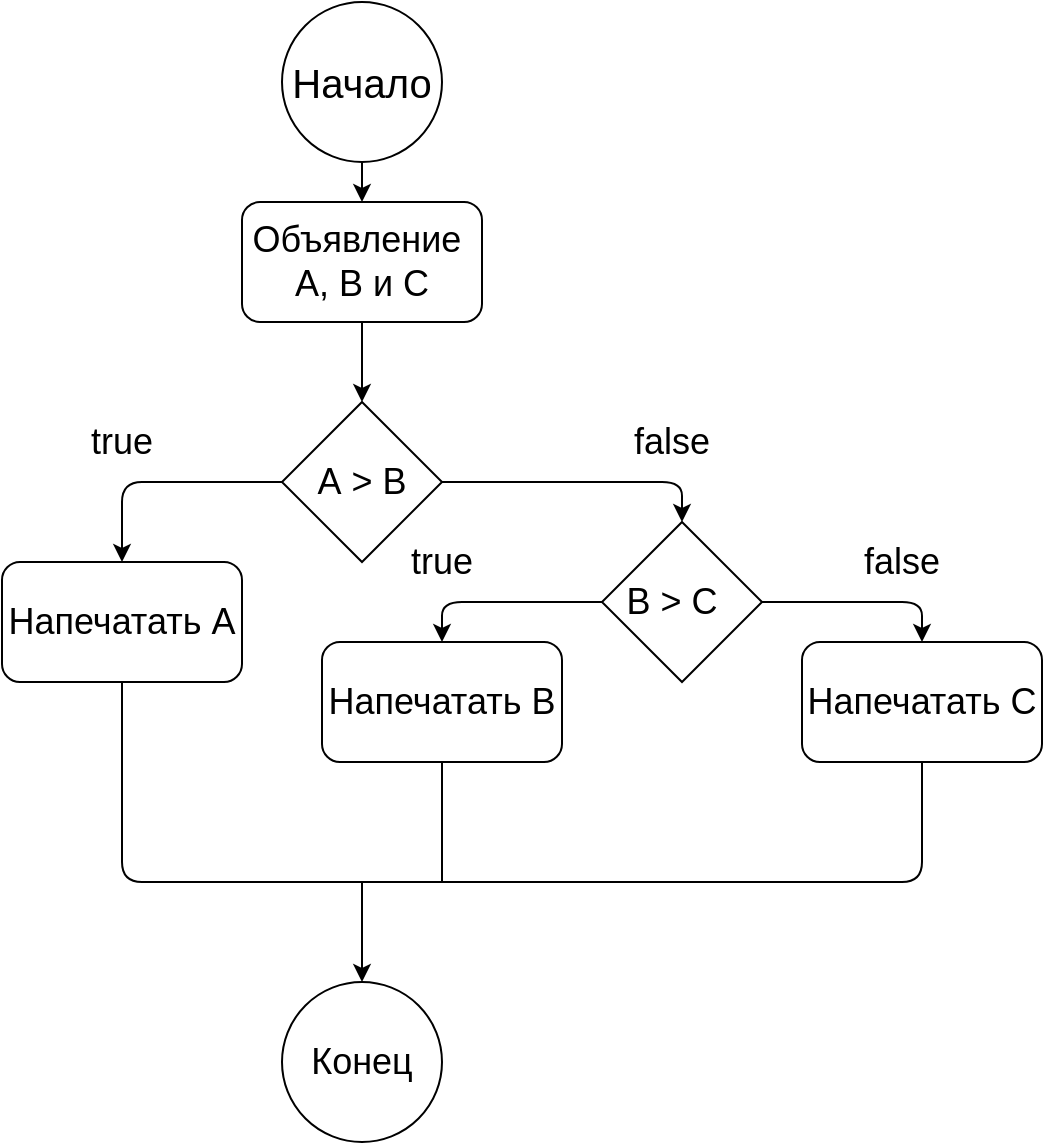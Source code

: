 <mxfile version="15.0.3" type="github">
  <diagram id="9aMuWdXY8He_exloVPv0" name="Page-1">
    <mxGraphModel dx="1185" dy="635" grid="1" gridSize="10" guides="1" tooltips="1" connect="1" arrows="1" fold="1" page="1" pageScale="1" pageWidth="827" pageHeight="1169" math="0" shadow="0">
      <root>
        <mxCell id="0" />
        <mxCell id="1" parent="0" />
        <mxCell id="TGN77PyQoXoDhrCZIme2-1" value="" style="ellipse;whiteSpace=wrap;html=1;aspect=fixed;" vertex="1" parent="1">
          <mxGeometry x="360" y="40" width="80" height="80" as="geometry" />
        </mxCell>
        <mxCell id="TGN77PyQoXoDhrCZIme2-2" value="" style="rounded=1;whiteSpace=wrap;html=1;fontStyle=0;fontSize=18;" vertex="1" parent="1">
          <mxGeometry x="340" y="140" width="120" height="60" as="geometry" />
        </mxCell>
        <mxCell id="TGN77PyQoXoDhrCZIme2-3" value="" style="rhombus;whiteSpace=wrap;html=1;" vertex="1" parent="1">
          <mxGeometry x="360" y="240" width="80" height="80" as="geometry" />
        </mxCell>
        <mxCell id="TGN77PyQoXoDhrCZIme2-4" value="" style="endArrow=classic;html=1;entryX=0.5;entryY=0;entryDx=0;entryDy=0;exitX=0.5;exitY=1;exitDx=0;exitDy=0;" edge="1" parent="1" source="TGN77PyQoXoDhrCZIme2-1" target="TGN77PyQoXoDhrCZIme2-2">
          <mxGeometry width="50" height="50" relative="1" as="geometry">
            <mxPoint x="380" y="410" as="sourcePoint" />
            <mxPoint x="430" y="360" as="targetPoint" />
          </mxGeometry>
        </mxCell>
        <mxCell id="TGN77PyQoXoDhrCZIme2-5" value="" style="endArrow=classic;html=1;entryX=0.5;entryY=0;entryDx=0;entryDy=0;exitX=0.5;exitY=1;exitDx=0;exitDy=0;" edge="1" parent="1" source="TGN77PyQoXoDhrCZIme2-2" target="TGN77PyQoXoDhrCZIme2-3">
          <mxGeometry width="50" height="50" relative="1" as="geometry">
            <mxPoint x="380" y="410" as="sourcePoint" />
            <mxPoint x="430" y="360" as="targetPoint" />
          </mxGeometry>
        </mxCell>
        <mxCell id="TGN77PyQoXoDhrCZIme2-6" value="Начало" style="text;html=1;strokeColor=none;fillColor=none;align=center;verticalAlign=middle;whiteSpace=wrap;rounded=0;fontSize=20;" vertex="1" parent="1">
          <mxGeometry x="370" y="60" width="60" height="40" as="geometry" />
        </mxCell>
        <mxCell id="TGN77PyQoXoDhrCZIme2-7" value="Объявление&amp;nbsp;&lt;br&gt;А, В и С" style="text;html=1;strokeColor=none;fillColor=none;align=center;verticalAlign=middle;whiteSpace=wrap;rounded=0;fontSize=18;" vertex="1" parent="1">
          <mxGeometry x="340" y="140" width="120" height="60" as="geometry" />
        </mxCell>
        <mxCell id="TGN77PyQoXoDhrCZIme2-8" value="А &amp;gt; В" style="text;html=1;strokeColor=none;fillColor=none;align=center;verticalAlign=middle;whiteSpace=wrap;rounded=0;fontSize=18;" vertex="1" parent="1">
          <mxGeometry x="372" y="270" width="56" height="20" as="geometry" />
        </mxCell>
        <mxCell id="TGN77PyQoXoDhrCZIme2-9" value="" style="rounded=1;whiteSpace=wrap;html=1;fontSize=18;" vertex="1" parent="1">
          <mxGeometry x="220" y="320" width="120" height="60" as="geometry" />
        </mxCell>
        <mxCell id="TGN77PyQoXoDhrCZIme2-10" value="" style="rounded=1;whiteSpace=wrap;html=1;fontSize=18;" vertex="1" parent="1">
          <mxGeometry x="380" y="360" width="120" height="60" as="geometry" />
        </mxCell>
        <mxCell id="TGN77PyQoXoDhrCZIme2-11" value="" style="rhombus;whiteSpace=wrap;html=1;fontSize=18;" vertex="1" parent="1">
          <mxGeometry x="520" y="300" width="80" height="80" as="geometry" />
        </mxCell>
        <mxCell id="TGN77PyQoXoDhrCZIme2-12" value="" style="endArrow=classic;html=1;fontSize=18;entryX=0.5;entryY=0;entryDx=0;entryDy=0;exitX=0;exitY=0.5;exitDx=0;exitDy=0;" edge="1" parent="1" source="TGN77PyQoXoDhrCZIme2-3" target="TGN77PyQoXoDhrCZIme2-9">
          <mxGeometry width="50" height="50" relative="1" as="geometry">
            <mxPoint x="380" y="320" as="sourcePoint" />
            <mxPoint x="430" y="270" as="targetPoint" />
            <Array as="points">
              <mxPoint x="280" y="280" />
            </Array>
          </mxGeometry>
        </mxCell>
        <mxCell id="TGN77PyQoXoDhrCZIme2-13" value="" style="endArrow=classic;html=1;fontSize=18;entryX=0.5;entryY=0;entryDx=0;entryDy=0;exitX=1;exitY=0.5;exitDx=0;exitDy=0;" edge="1" parent="1" source="TGN77PyQoXoDhrCZIme2-3" target="TGN77PyQoXoDhrCZIme2-11">
          <mxGeometry width="50" height="50" relative="1" as="geometry">
            <mxPoint x="380" y="320" as="sourcePoint" />
            <mxPoint x="430" y="270" as="targetPoint" />
            <Array as="points">
              <mxPoint x="560" y="280" />
            </Array>
          </mxGeometry>
        </mxCell>
        <mxCell id="TGN77PyQoXoDhrCZIme2-14" value="" style="endArrow=classic;html=1;fontSize=18;entryX=0.5;entryY=0;entryDx=0;entryDy=0;exitX=0;exitY=0.5;exitDx=0;exitDy=0;" edge="1" parent="1" source="TGN77PyQoXoDhrCZIme2-11" target="TGN77PyQoXoDhrCZIme2-10">
          <mxGeometry width="50" height="50" relative="1" as="geometry">
            <mxPoint x="470" y="330" as="sourcePoint" />
            <mxPoint x="430" y="270" as="targetPoint" />
            <Array as="points">
              <mxPoint x="440" y="340" />
            </Array>
          </mxGeometry>
        </mxCell>
        <mxCell id="TGN77PyQoXoDhrCZIme2-15" value="" style="rounded=1;whiteSpace=wrap;html=1;fontSize=18;" vertex="1" parent="1">
          <mxGeometry x="620" y="360" width="120" height="60" as="geometry" />
        </mxCell>
        <mxCell id="TGN77PyQoXoDhrCZIme2-16" value="" style="endArrow=classic;html=1;fontSize=18;entryX=0.5;entryY=0;entryDx=0;entryDy=0;exitX=1;exitY=0.5;exitDx=0;exitDy=0;" edge="1" parent="1" source="TGN77PyQoXoDhrCZIme2-11" target="TGN77PyQoXoDhrCZIme2-15">
          <mxGeometry width="50" height="50" relative="1" as="geometry">
            <mxPoint x="550" y="320" as="sourcePoint" />
            <mxPoint x="600" y="270" as="targetPoint" />
            <Array as="points">
              <mxPoint x="680" y="340" />
            </Array>
          </mxGeometry>
        </mxCell>
        <mxCell id="TGN77PyQoXoDhrCZIme2-17" value="Напечатать А" style="text;html=1;strokeColor=none;fillColor=none;align=center;verticalAlign=middle;whiteSpace=wrap;rounded=0;fontSize=18;" vertex="1" parent="1">
          <mxGeometry x="220" y="320" width="120" height="60" as="geometry" />
        </mxCell>
        <mxCell id="TGN77PyQoXoDhrCZIme2-19" value="Напечатать С" style="text;html=1;strokeColor=none;fillColor=none;align=center;verticalAlign=middle;whiteSpace=wrap;rounded=0;fontSize=18;" vertex="1" parent="1">
          <mxGeometry x="620" y="360" width="120" height="60" as="geometry" />
        </mxCell>
        <mxCell id="TGN77PyQoXoDhrCZIme2-20" value="В &amp;gt; C" style="text;html=1;strokeColor=none;fillColor=none;align=center;verticalAlign=middle;whiteSpace=wrap;rounded=0;fontSize=18;" vertex="1" parent="1">
          <mxGeometry x="530" y="320" width="50" height="40" as="geometry" />
        </mxCell>
        <mxCell id="TGN77PyQoXoDhrCZIme2-21" value="true" style="text;html=1;strokeColor=none;fillColor=none;align=center;verticalAlign=middle;whiteSpace=wrap;rounded=0;fontSize=18;" vertex="1" parent="1">
          <mxGeometry x="260" y="250" width="40" height="20" as="geometry" />
        </mxCell>
        <mxCell id="TGN77PyQoXoDhrCZIme2-22" value="false" style="text;html=1;strokeColor=none;fillColor=none;align=center;verticalAlign=middle;whiteSpace=wrap;rounded=0;fontSize=18;" vertex="1" parent="1">
          <mxGeometry x="535" y="250" width="40" height="20" as="geometry" />
        </mxCell>
        <mxCell id="TGN77PyQoXoDhrCZIme2-23" value="Напечатать В" style="text;html=1;strokeColor=none;fillColor=none;align=center;verticalAlign=middle;whiteSpace=wrap;rounded=0;fontSize=18;" vertex="1" parent="1">
          <mxGeometry x="380" y="360" width="120" height="60" as="geometry" />
        </mxCell>
        <mxCell id="TGN77PyQoXoDhrCZIme2-24" value="true" style="text;html=1;strokeColor=none;fillColor=none;align=center;verticalAlign=middle;whiteSpace=wrap;rounded=0;fontSize=18;" vertex="1" parent="1">
          <mxGeometry x="420" y="310" width="40" height="20" as="geometry" />
        </mxCell>
        <mxCell id="TGN77PyQoXoDhrCZIme2-25" value="false" style="text;html=1;strokeColor=none;fillColor=none;align=center;verticalAlign=middle;whiteSpace=wrap;rounded=0;fontSize=18;" vertex="1" parent="1">
          <mxGeometry x="650" y="310" width="40" height="20" as="geometry" />
        </mxCell>
        <mxCell id="TGN77PyQoXoDhrCZIme2-26" value="" style="ellipse;whiteSpace=wrap;html=1;aspect=fixed;fontSize=18;" vertex="1" parent="1">
          <mxGeometry x="360" y="530" width="80" height="80" as="geometry" />
        </mxCell>
        <mxCell id="TGN77PyQoXoDhrCZIme2-27" value="" style="endArrow=none;html=1;fontSize=18;exitX=0.5;exitY=1;exitDx=0;exitDy=0;entryX=0.5;entryY=1;entryDx=0;entryDy=0;" edge="1" parent="1" source="TGN77PyQoXoDhrCZIme2-17" target="TGN77PyQoXoDhrCZIme2-19">
          <mxGeometry width="50" height="50" relative="1" as="geometry">
            <mxPoint x="410" y="430" as="sourcePoint" />
            <mxPoint x="460" y="380" as="targetPoint" />
            <Array as="points">
              <mxPoint x="280" y="480" />
              <mxPoint x="680" y="480" />
            </Array>
          </mxGeometry>
        </mxCell>
        <mxCell id="TGN77PyQoXoDhrCZIme2-28" value="" style="endArrow=none;html=1;fontSize=18;entryX=0.5;entryY=1;entryDx=0;entryDy=0;" edge="1" parent="1" target="TGN77PyQoXoDhrCZIme2-23">
          <mxGeometry width="50" height="50" relative="1" as="geometry">
            <mxPoint x="440" y="480" as="sourcePoint" />
            <mxPoint x="460" y="430" as="targetPoint" />
          </mxGeometry>
        </mxCell>
        <mxCell id="TGN77PyQoXoDhrCZIme2-29" value="" style="endArrow=classic;html=1;fontSize=18;entryX=0.5;entryY=0;entryDx=0;entryDy=0;" edge="1" parent="1" target="TGN77PyQoXoDhrCZIme2-26">
          <mxGeometry width="50" height="50" relative="1" as="geometry">
            <mxPoint x="400" y="480" as="sourcePoint" />
            <mxPoint x="460" y="430" as="targetPoint" />
          </mxGeometry>
        </mxCell>
        <mxCell id="TGN77PyQoXoDhrCZIme2-30" value="Конец" style="text;html=1;strokeColor=none;fillColor=none;align=center;verticalAlign=middle;whiteSpace=wrap;rounded=0;fontSize=18;" vertex="1" parent="1">
          <mxGeometry x="360" y="550" width="80" height="40" as="geometry" />
        </mxCell>
      </root>
    </mxGraphModel>
  </diagram>
</mxfile>
